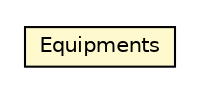 #!/usr/local/bin/dot
#
# Class diagram 
# Generated by UMLGraph version R5_6 (http://www.umlgraph.org/)
#

digraph G {
	edge [fontname="Helvetica",fontsize=10,labelfontname="Helvetica",labelfontsize=10];
	node [fontname="Helvetica",fontsize=10,shape=plaintext];
	nodesep=0.25;
	ranksep=0.5;
	// eu.itesla_project.iidm.network.Equipments
	c2561 [label=<<table title="eu.itesla_project.iidm.network.Equipments" border="0" cellborder="1" cellspacing="0" cellpadding="2" port="p" bgcolor="lemonChiffon" href="./Equipments.html">
		<tr><td><table border="0" cellspacing="0" cellpadding="1">
<tr><td align="center" balign="center"> Equipments </td></tr>
		</table></td></tr>
		</table>>, URL="./Equipments.html", fontname="Helvetica", fontcolor="black", fontsize=10.0];
}

